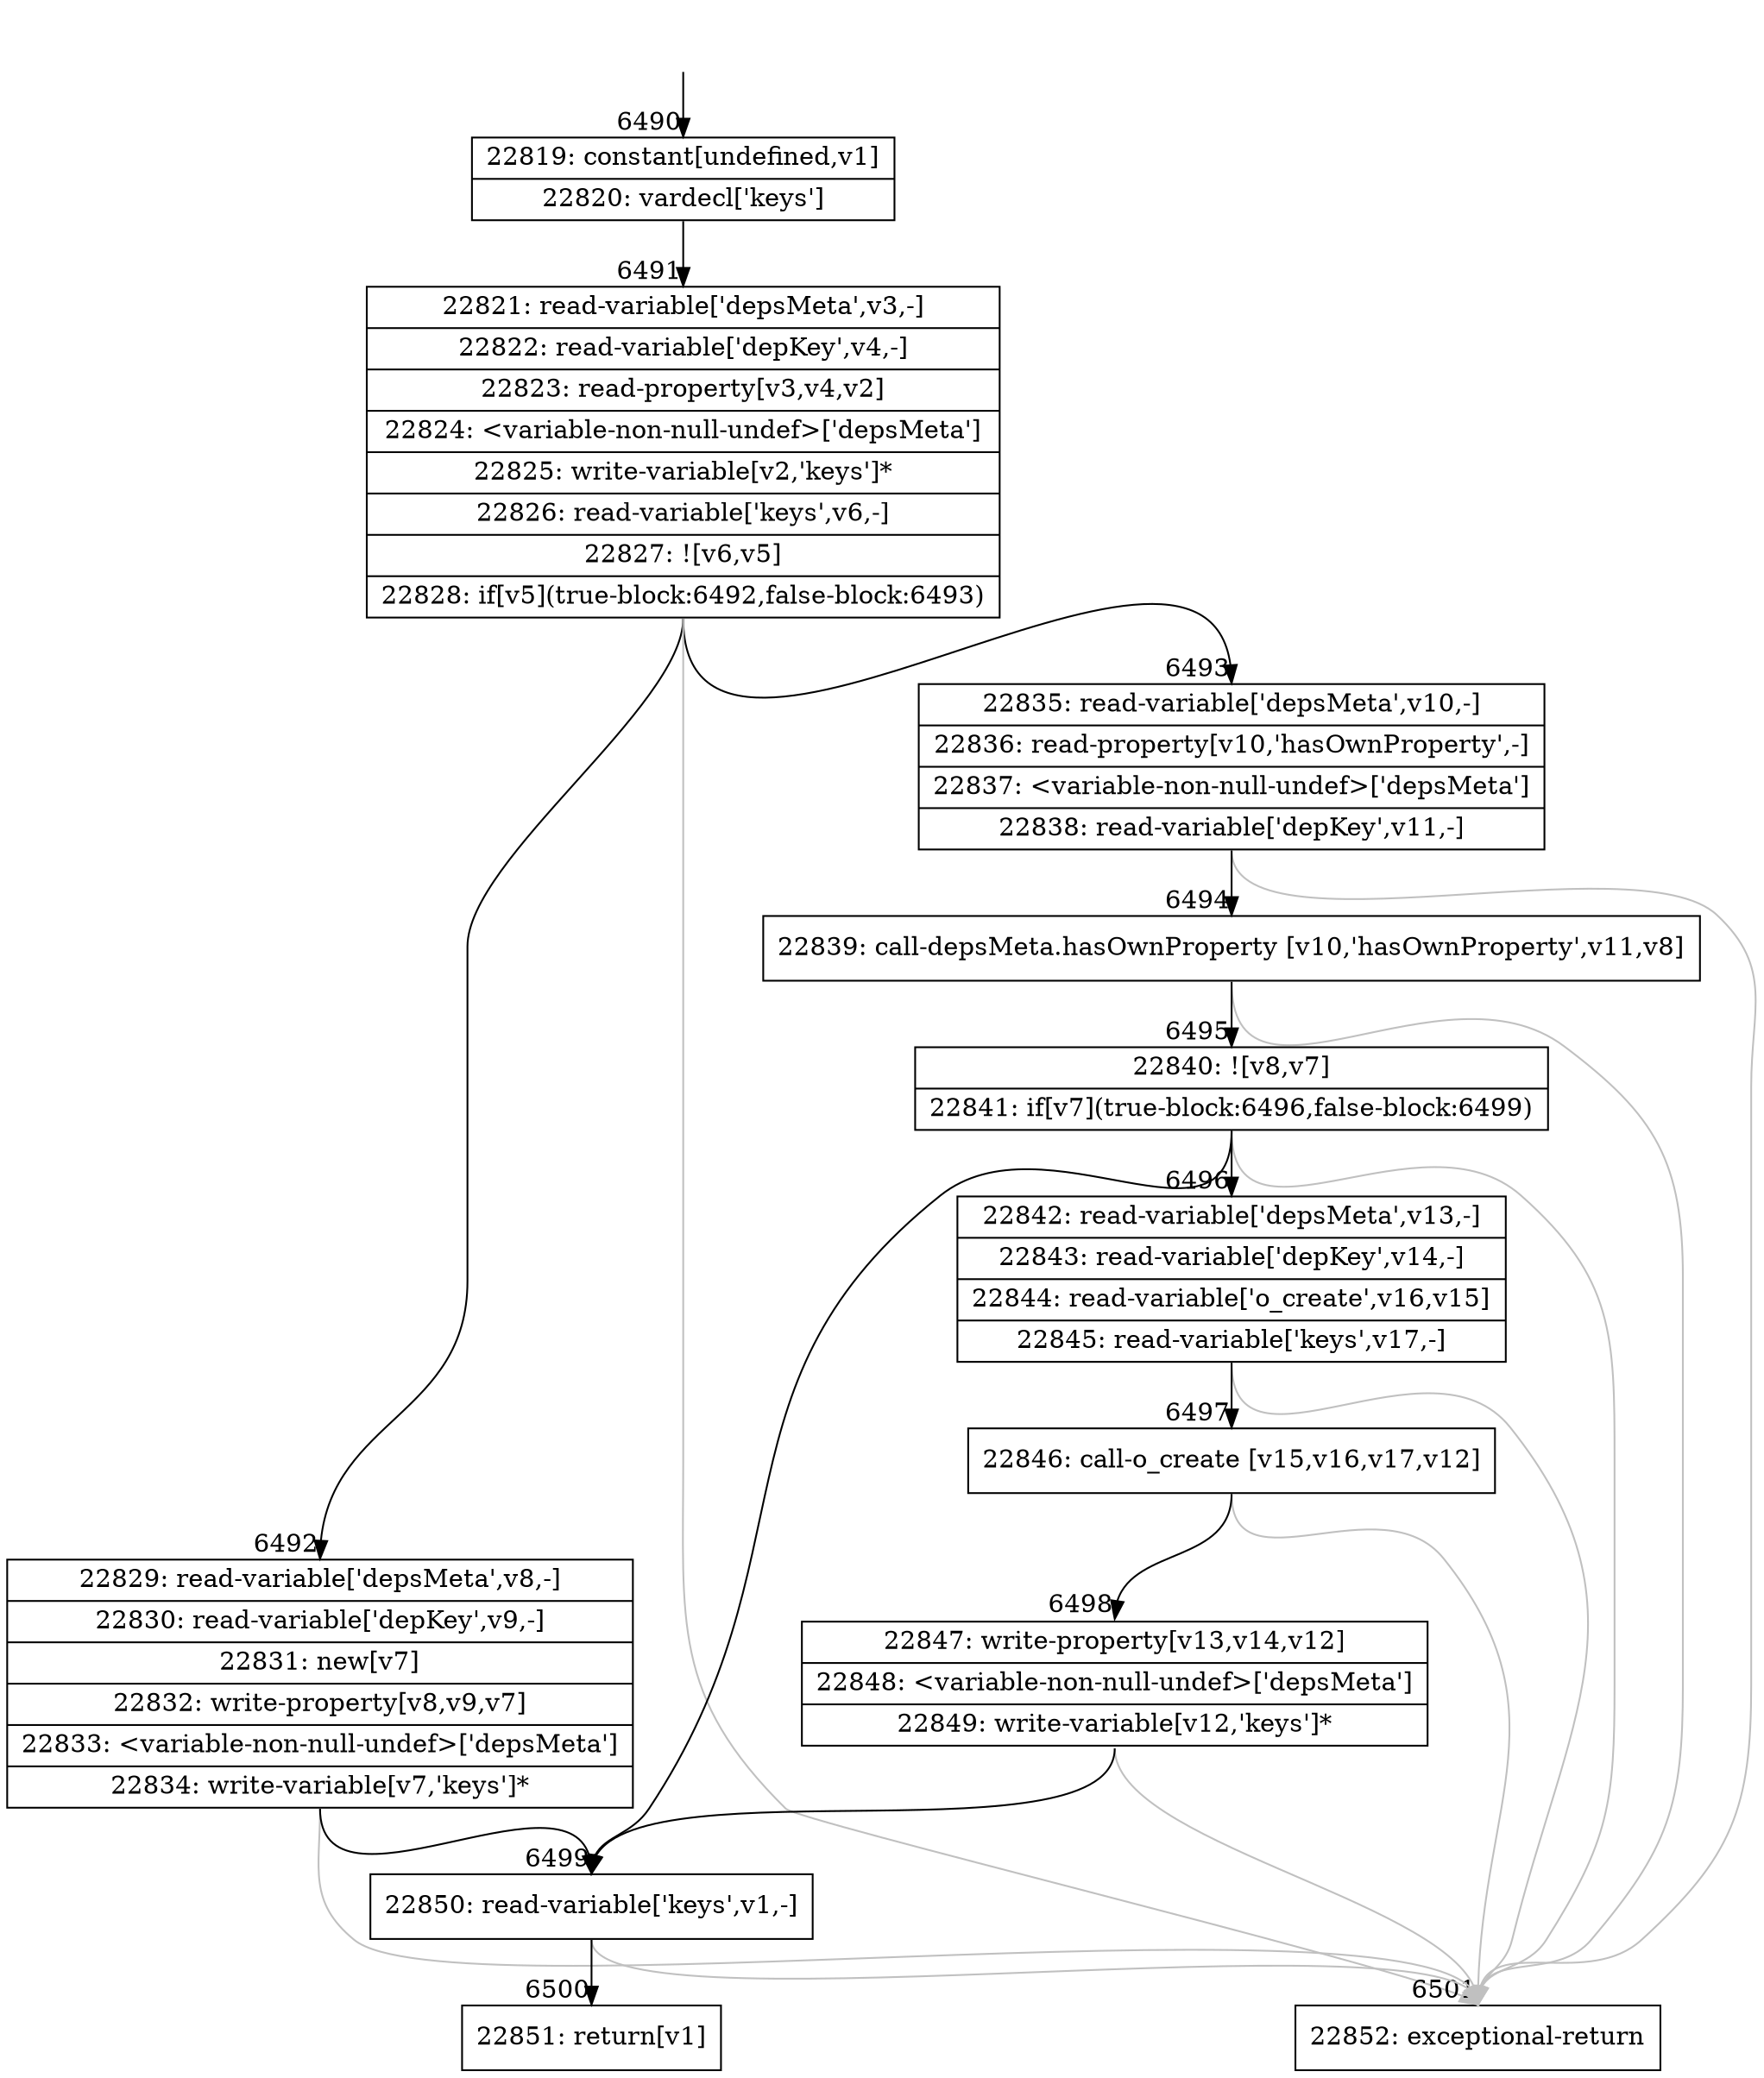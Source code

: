 digraph {
rankdir="TD"
BB_entry530[shape=none,label=""];
BB_entry530 -> BB6490 [tailport=s, headport=n, headlabel="    6490"]
BB6490 [shape=record label="{22819: constant[undefined,v1]|22820: vardecl['keys']}" ] 
BB6490 -> BB6491 [tailport=s, headport=n, headlabel="      6491"]
BB6491 [shape=record label="{22821: read-variable['depsMeta',v3,-]|22822: read-variable['depKey',v4,-]|22823: read-property[v3,v4,v2]|22824: \<variable-non-null-undef\>['depsMeta']|22825: write-variable[v2,'keys']*|22826: read-variable['keys',v6,-]|22827: ![v6,v5]|22828: if[v5](true-block:6492,false-block:6493)}" ] 
BB6491 -> BB6492 [tailport=s, headport=n, headlabel="      6492"]
BB6491 -> BB6493 [tailport=s, headport=n, headlabel="      6493"]
BB6491 -> BB6501 [tailport=s, headport=n, color=gray, headlabel="      6501"]
BB6492 [shape=record label="{22829: read-variable['depsMeta',v8,-]|22830: read-variable['depKey',v9,-]|22831: new[v7]|22832: write-property[v8,v9,v7]|22833: \<variable-non-null-undef\>['depsMeta']|22834: write-variable[v7,'keys']*}" ] 
BB6492 -> BB6499 [tailport=s, headport=n, headlabel="      6499"]
BB6492 -> BB6501 [tailport=s, headport=n, color=gray]
BB6493 [shape=record label="{22835: read-variable['depsMeta',v10,-]|22836: read-property[v10,'hasOwnProperty',-]|22837: \<variable-non-null-undef\>['depsMeta']|22838: read-variable['depKey',v11,-]}" ] 
BB6493 -> BB6494 [tailport=s, headport=n, headlabel="      6494"]
BB6493 -> BB6501 [tailport=s, headport=n, color=gray]
BB6494 [shape=record label="{22839: call-depsMeta.hasOwnProperty [v10,'hasOwnProperty',v11,v8]}" ] 
BB6494 -> BB6495 [tailport=s, headport=n, headlabel="      6495"]
BB6494 -> BB6501 [tailport=s, headport=n, color=gray]
BB6495 [shape=record label="{22840: ![v8,v7]|22841: if[v7](true-block:6496,false-block:6499)}" ] 
BB6495 -> BB6496 [tailport=s, headport=n, headlabel="      6496"]
BB6495 -> BB6499 [tailport=s, headport=n]
BB6495 -> BB6501 [tailport=s, headport=n, color=gray]
BB6496 [shape=record label="{22842: read-variable['depsMeta',v13,-]|22843: read-variable['depKey',v14,-]|22844: read-variable['o_create',v16,v15]|22845: read-variable['keys',v17,-]}" ] 
BB6496 -> BB6497 [tailport=s, headport=n, headlabel="      6497"]
BB6496 -> BB6501 [tailport=s, headport=n, color=gray]
BB6497 [shape=record label="{22846: call-o_create [v15,v16,v17,v12]}" ] 
BB6497 -> BB6498 [tailport=s, headport=n, headlabel="      6498"]
BB6497 -> BB6501 [tailport=s, headport=n, color=gray]
BB6498 [shape=record label="{22847: write-property[v13,v14,v12]|22848: \<variable-non-null-undef\>['depsMeta']|22849: write-variable[v12,'keys']*}" ] 
BB6498 -> BB6499 [tailport=s, headport=n]
BB6498 -> BB6501 [tailport=s, headport=n, color=gray]
BB6499 [shape=record label="{22850: read-variable['keys',v1,-]}" ] 
BB6499 -> BB6500 [tailport=s, headport=n, headlabel="      6500"]
BB6499 -> BB6501 [tailport=s, headport=n, color=gray]
BB6500 [shape=record label="{22851: return[v1]}" ] 
BB6501 [shape=record label="{22852: exceptional-return}" ] 
//#$~ 12167
}
